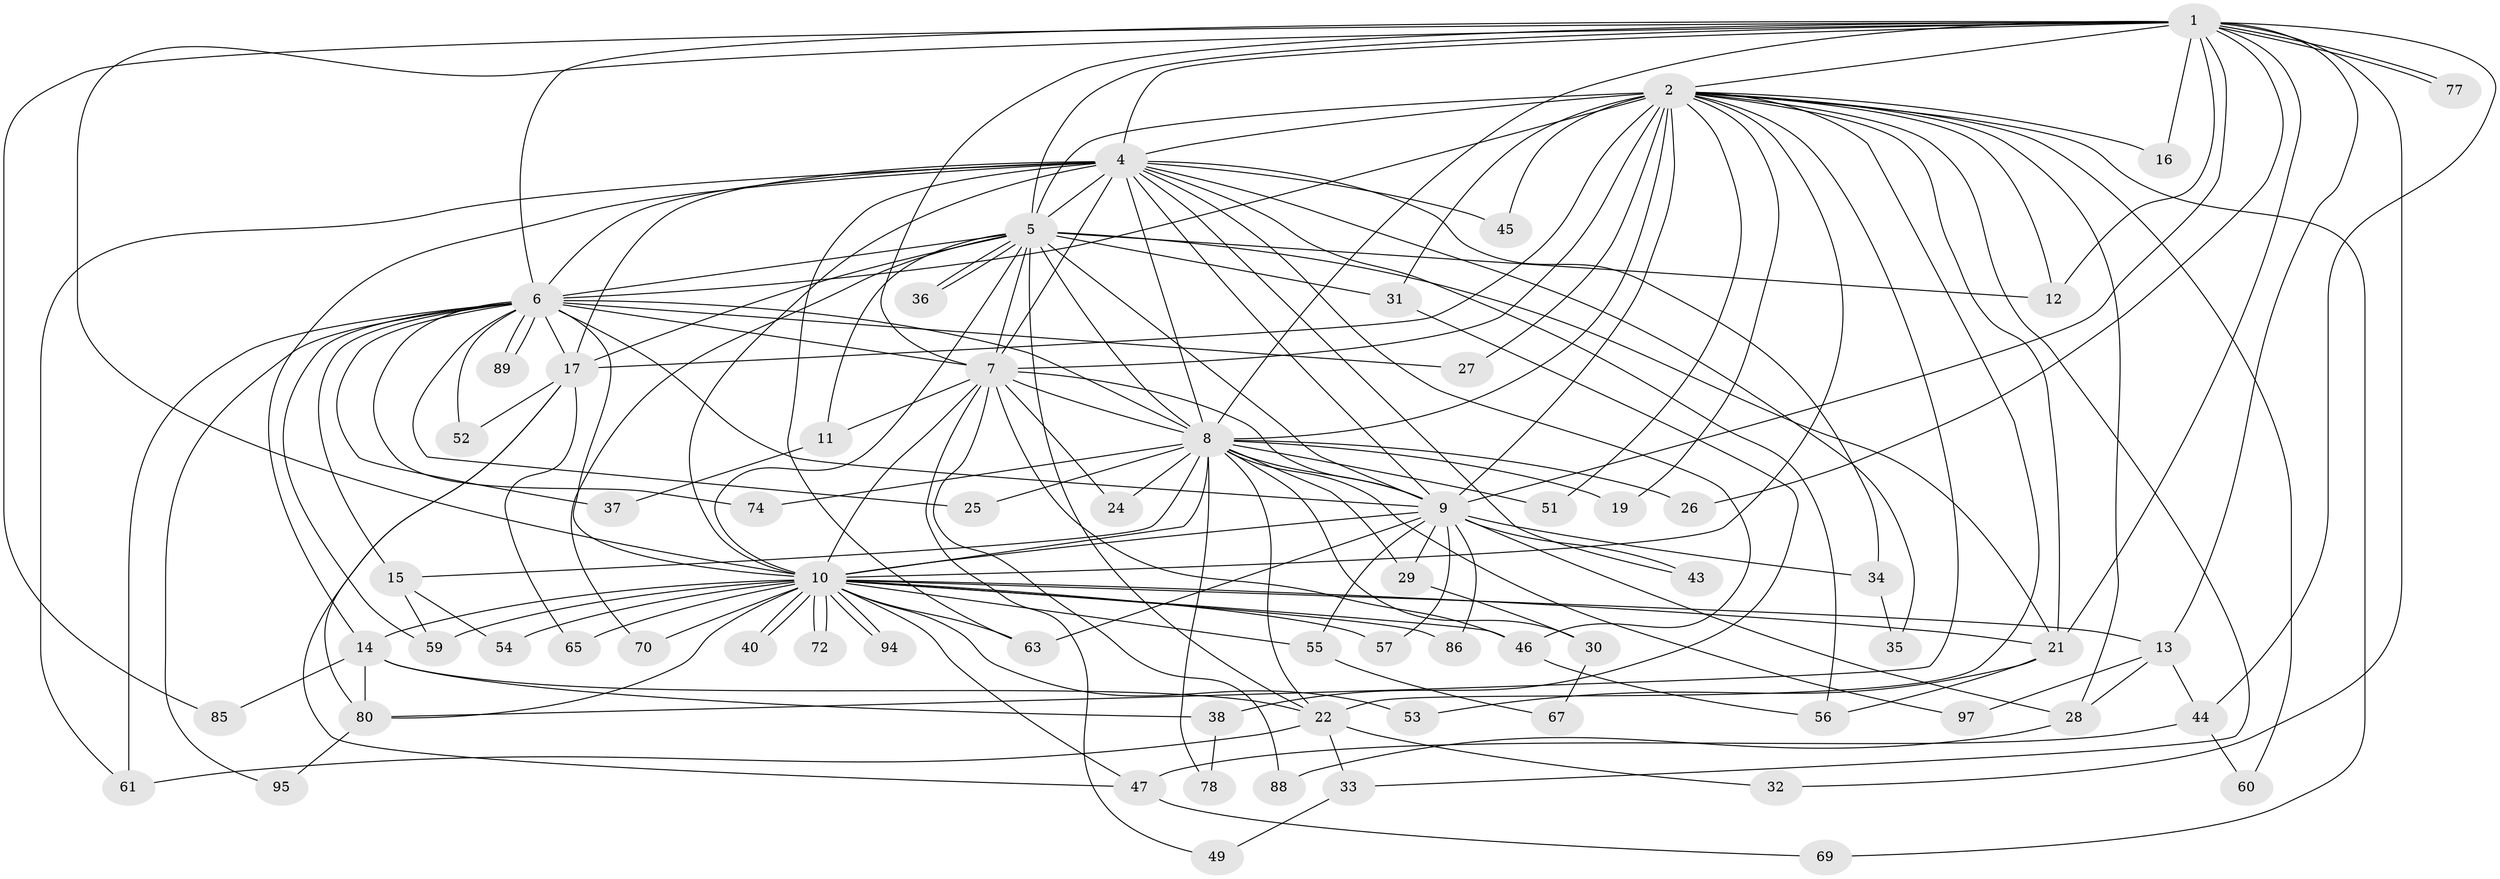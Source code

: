 // original degree distribution, {20: 0.01020408163265306, 18: 0.01020408163265306, 21: 0.02040816326530612, 22: 0.02040816326530612, 15: 0.01020408163265306, 23: 0.01020408163265306, 17: 0.01020408163265306, 31: 0.01020408163265306, 3: 0.20408163265306123, 5: 0.030612244897959183, 6: 0.02040816326530612, 4: 0.07142857142857142, 7: 0.01020408163265306, 2: 0.5612244897959183}
// Generated by graph-tools (version 1.1) at 2025/17/03/04/25 18:17:16]
// undirected, 68 vertices, 170 edges
graph export_dot {
graph [start="1"]
  node [color=gray90,style=filled];
  1;
  2 [super="+75+76+3+39+18"];
  4;
  5;
  6;
  7;
  8 [super="+23"];
  9;
  10;
  11;
  12 [super="+20"];
  13;
  14;
  15;
  16 [super="+71"];
  17 [super="+92+58+48"];
  19;
  21 [super="+42"];
  22 [super="+41"];
  24;
  25;
  26;
  27;
  28;
  29;
  30;
  31;
  32;
  33;
  34;
  35;
  36;
  37;
  38;
  40;
  43;
  44 [super="+83+68"];
  45;
  46 [super="+64"];
  47;
  49;
  51;
  52;
  53;
  54;
  55;
  56 [super="+79"];
  57;
  59 [super="+98"];
  60;
  61 [super="+84"];
  63 [super="+87"];
  65;
  67;
  69;
  70;
  72;
  74;
  77;
  78;
  80 [super="+81+93"];
  85;
  86;
  88;
  89;
  94;
  95;
  97;
  1 -- 2 [weight=2];
  1 -- 4;
  1 -- 5;
  1 -- 6;
  1 -- 7;
  1 -- 8;
  1 -- 9;
  1 -- 10;
  1 -- 12;
  1 -- 13;
  1 -- 26;
  1 -- 32;
  1 -- 44 [weight=2];
  1 -- 77;
  1 -- 77;
  1 -- 85;
  1 -- 16;
  1 -- 21;
  2 -- 4 [weight=4];
  2 -- 5 [weight=3];
  2 -- 6 [weight=3];
  2 -- 7 [weight=3];
  2 -- 8 [weight=3];
  2 -- 9 [weight=2];
  2 -- 10 [weight=3];
  2 -- 19;
  2 -- 27;
  2 -- 31;
  2 -- 45;
  2 -- 80;
  2 -- 69;
  2 -- 12;
  2 -- 16;
  2 -- 17;
  2 -- 28;
  2 -- 33;
  2 -- 51;
  2 -- 60;
  2 -- 21;
  2 -- 22;
  4 -- 5;
  4 -- 6;
  4 -- 7;
  4 -- 8 [weight=2];
  4 -- 9;
  4 -- 10;
  4 -- 14;
  4 -- 34;
  4 -- 35;
  4 -- 43;
  4 -- 45;
  4 -- 46;
  4 -- 56;
  4 -- 63;
  4 -- 17;
  4 -- 61;
  5 -- 6;
  5 -- 7;
  5 -- 8;
  5 -- 9;
  5 -- 10;
  5 -- 11;
  5 -- 12 [weight=2];
  5 -- 21;
  5 -- 22;
  5 -- 31;
  5 -- 36;
  5 -- 36;
  5 -- 70;
  5 -- 17 [weight=2];
  6 -- 7;
  6 -- 8;
  6 -- 9;
  6 -- 10;
  6 -- 15;
  6 -- 17;
  6 -- 25;
  6 -- 27;
  6 -- 37;
  6 -- 52;
  6 -- 61;
  6 -- 74;
  6 -- 89;
  6 -- 89;
  6 -- 95;
  6 -- 59;
  7 -- 8;
  7 -- 9;
  7 -- 10;
  7 -- 11;
  7 -- 24;
  7 -- 46;
  7 -- 49;
  7 -- 88;
  8 -- 9;
  8 -- 10;
  8 -- 15;
  8 -- 19;
  8 -- 24;
  8 -- 25;
  8 -- 26;
  8 -- 29;
  8 -- 30;
  8 -- 51;
  8 -- 74;
  8 -- 78;
  8 -- 97;
  8 -- 22;
  9 -- 10;
  9 -- 28;
  9 -- 29;
  9 -- 34;
  9 -- 43;
  9 -- 55;
  9 -- 57;
  9 -- 63;
  9 -- 86;
  10 -- 13;
  10 -- 14;
  10 -- 21;
  10 -- 40;
  10 -- 40;
  10 -- 47;
  10 -- 53;
  10 -- 54;
  10 -- 55;
  10 -- 57;
  10 -- 59;
  10 -- 65;
  10 -- 70;
  10 -- 72;
  10 -- 72;
  10 -- 80;
  10 -- 86;
  10 -- 94;
  10 -- 94;
  10 -- 63;
  10 -- 46;
  11 -- 37;
  13 -- 28;
  13 -- 44;
  13 -- 97;
  14 -- 22;
  14 -- 38;
  14 -- 80;
  14 -- 85;
  15 -- 54;
  15 -- 59;
  17 -- 47;
  17 -- 65;
  17 -- 80;
  17 -- 52;
  21 -- 53;
  21 -- 56;
  22 -- 32;
  22 -- 33;
  22 -- 61;
  28 -- 88;
  29 -- 30;
  30 -- 67;
  31 -- 38;
  33 -- 49;
  34 -- 35;
  38 -- 78;
  44 -- 60;
  44 -- 47;
  46 -- 56;
  47 -- 69;
  55 -- 67;
  80 -- 95;
}
